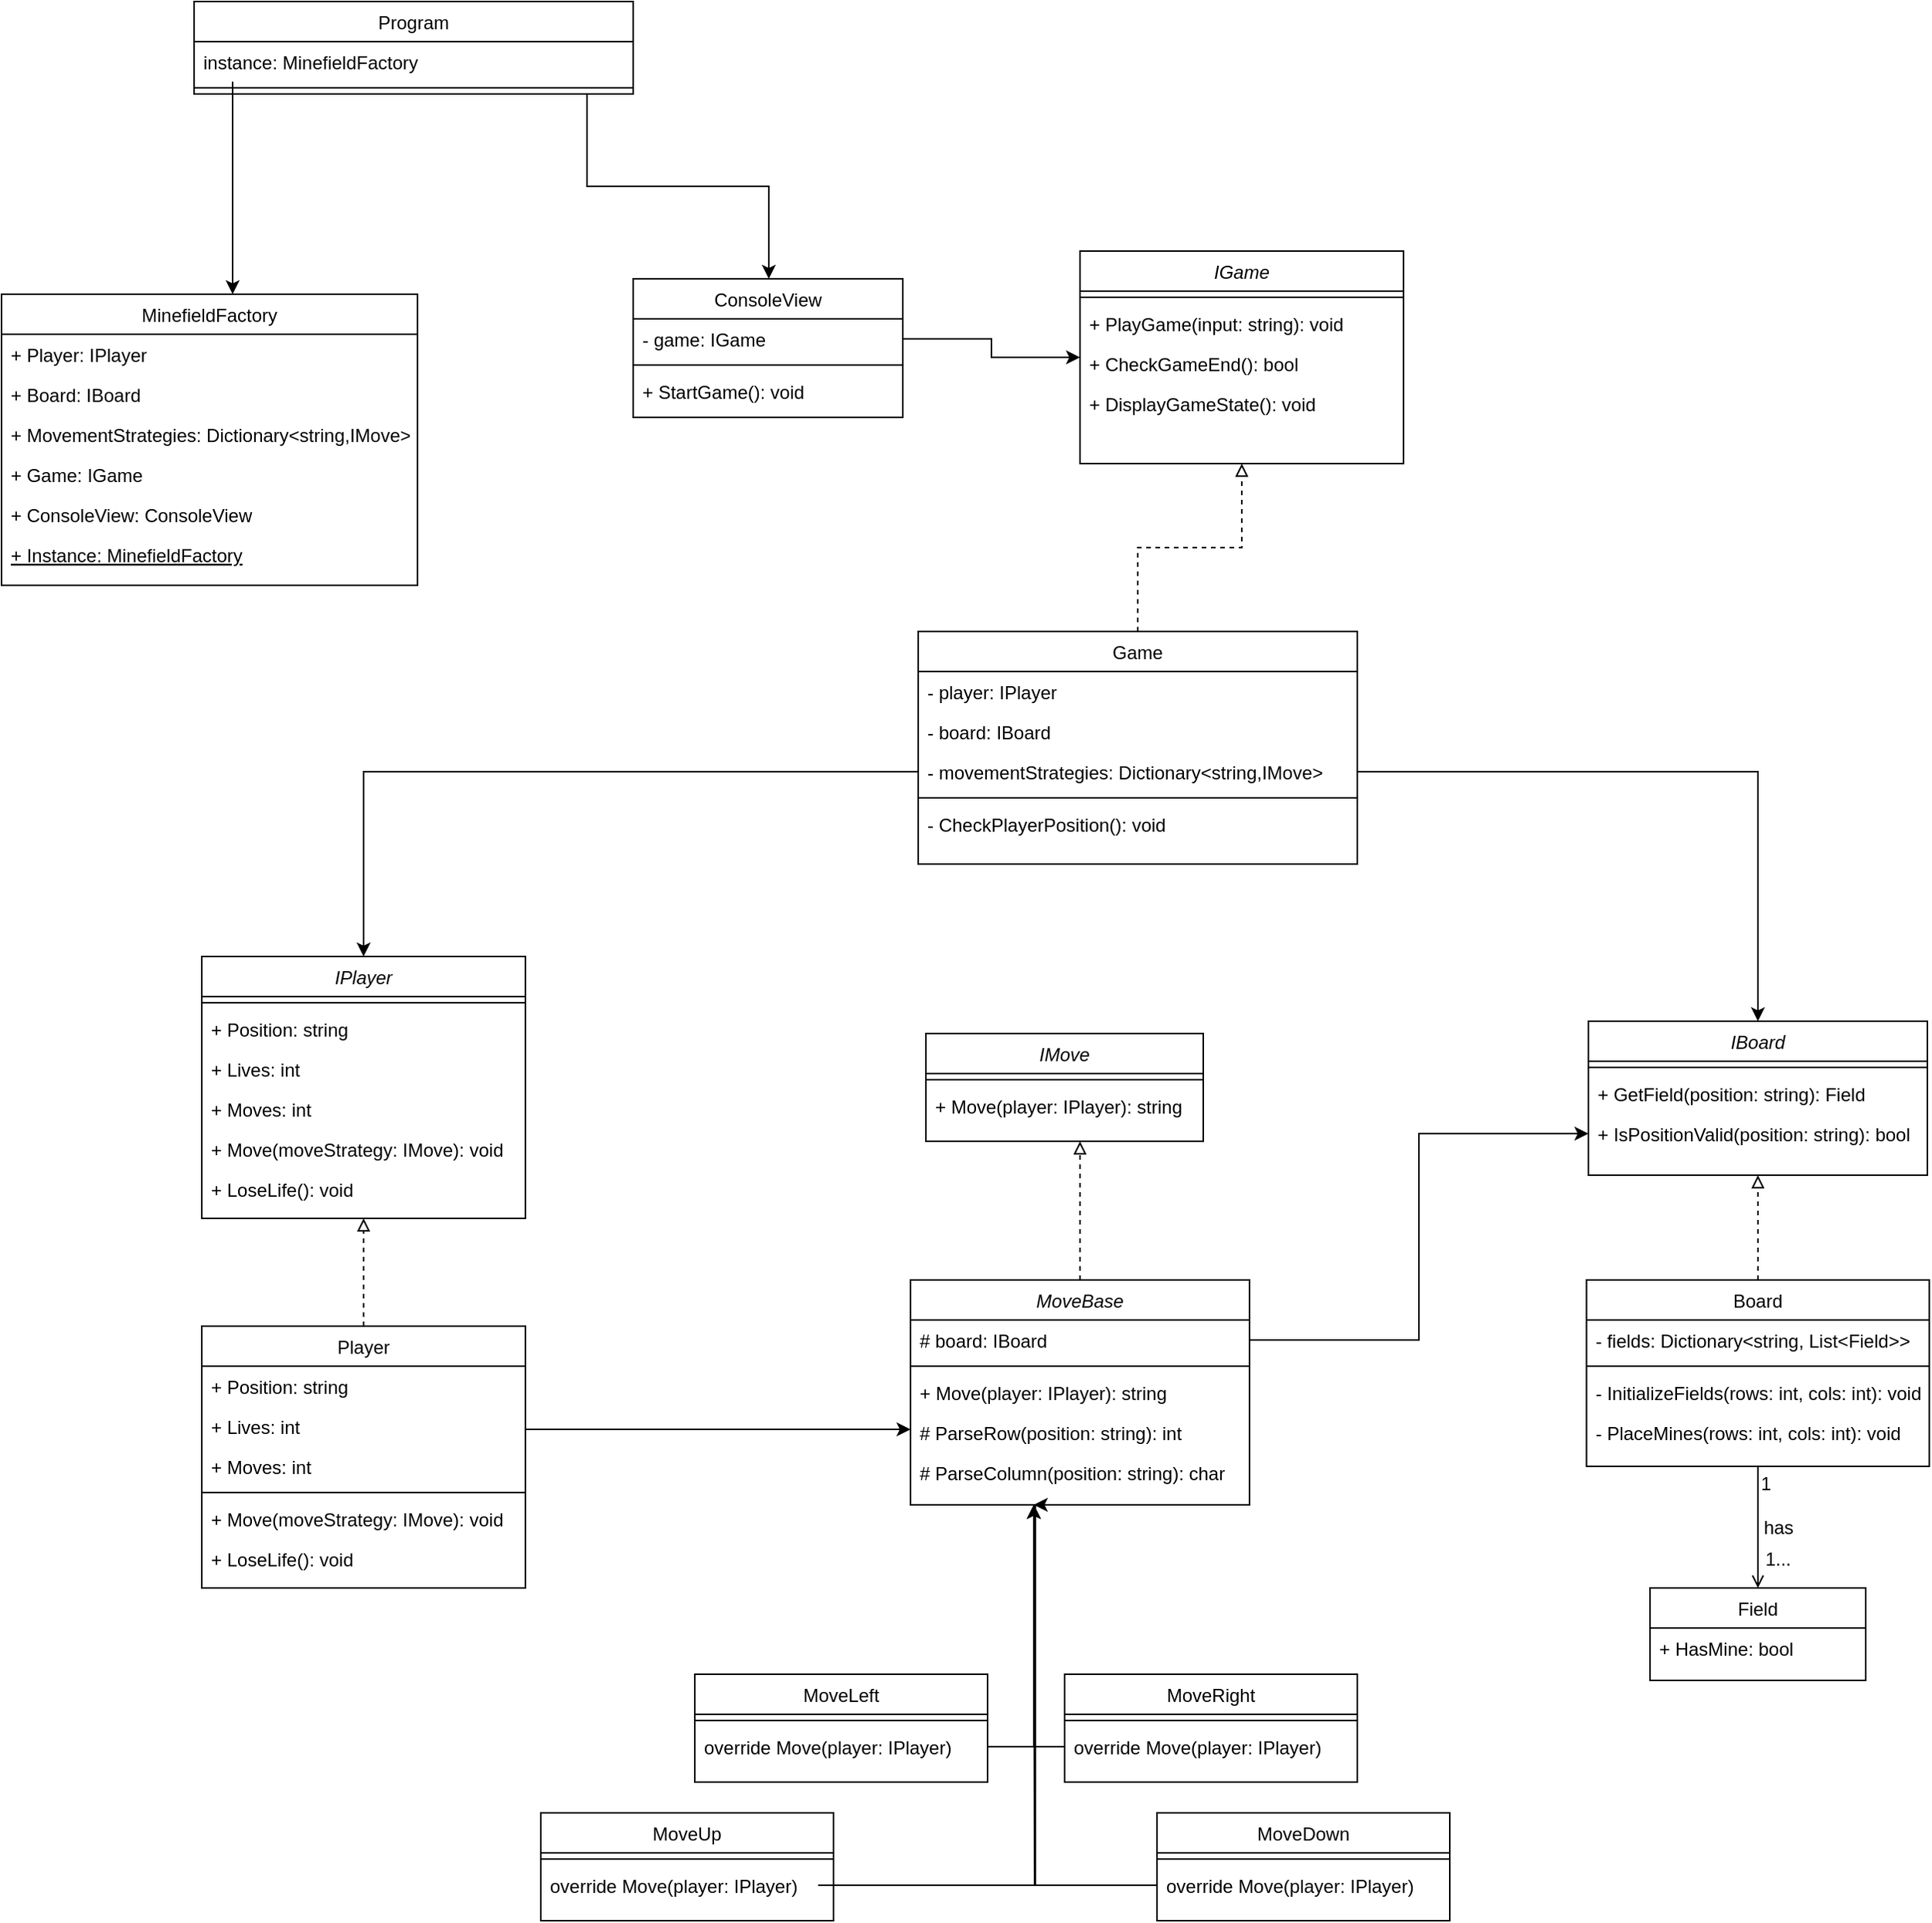 <mxfile version="24.4.0" type="device">
  <diagram id="C5RBs43oDa-KdzZeNtuy" name="Page-1">
    <mxGraphModel dx="2261" dy="2005" grid="1" gridSize="10" guides="1" tooltips="1" connect="1" arrows="1" fold="1" page="1" pageScale="1" pageWidth="827" pageHeight="1169" math="0" shadow="0">
      <root>
        <mxCell id="WIyWlLk6GJQsqaUBKTNV-0" />
        <mxCell id="WIyWlLk6GJQsqaUBKTNV-1" parent="WIyWlLk6GJQsqaUBKTNV-0" />
        <mxCell id="w_9yhfUBQv-gOuTijnfZ-221" style="edgeStyle=orthogonalEdgeStyle;rounded=0;orthogonalLoop=1;jettySize=auto;html=1;dashed=1;endArrow=block;endFill=0;" edge="1" parent="WIyWlLk6GJQsqaUBKTNV-1" source="zkfFHV4jXpPFQw0GAbJ--0">
          <mxGeometry relative="1" as="geometry">
            <mxPoint x="110" y="160" as="targetPoint" />
          </mxGeometry>
        </mxCell>
        <mxCell id="zkfFHV4jXpPFQw0GAbJ--0" value="MoveBase" style="swimlane;fontStyle=2;align=center;verticalAlign=top;childLayout=stackLayout;horizontal=1;startSize=26;horizontalStack=0;resizeParent=1;resizeLast=0;collapsible=1;marginBottom=0;rounded=0;shadow=0;strokeWidth=1;" parent="WIyWlLk6GJQsqaUBKTNV-1" vertex="1">
          <mxGeometry y="250" width="220" height="146" as="geometry">
            <mxRectangle x="230" y="140" width="160" height="26" as="alternateBounds" />
          </mxGeometry>
        </mxCell>
        <mxCell id="zkfFHV4jXpPFQw0GAbJ--1" value="# board: IBoard" style="text;align=left;verticalAlign=top;spacingLeft=4;spacingRight=4;overflow=hidden;rotatable=0;points=[[0,0.5],[1,0.5]];portConstraint=eastwest;" parent="zkfFHV4jXpPFQw0GAbJ--0" vertex="1">
          <mxGeometry y="26" width="220" height="26" as="geometry" />
        </mxCell>
        <mxCell id="zkfFHV4jXpPFQw0GAbJ--4" value="" style="line;html=1;strokeWidth=1;align=left;verticalAlign=middle;spacingTop=-1;spacingLeft=3;spacingRight=3;rotatable=0;labelPosition=right;points=[];portConstraint=eastwest;" parent="zkfFHV4jXpPFQw0GAbJ--0" vertex="1">
          <mxGeometry y="52" width="220" height="8" as="geometry" />
        </mxCell>
        <mxCell id="zkfFHV4jXpPFQw0GAbJ--5" value="+ Move(player: IPlayer): string" style="text;align=left;verticalAlign=top;spacingLeft=4;spacingRight=4;overflow=hidden;rotatable=0;points=[[0,0.5],[1,0.5]];portConstraint=eastwest;" parent="zkfFHV4jXpPFQw0GAbJ--0" vertex="1">
          <mxGeometry y="60" width="220" height="26" as="geometry" />
        </mxCell>
        <mxCell id="w_9yhfUBQv-gOuTijnfZ-21" value="# ParseRow(position: string): int" style="text;align=left;verticalAlign=top;spacingLeft=4;spacingRight=4;overflow=hidden;rotatable=0;points=[[0,0.5],[1,0.5]];portConstraint=eastwest;" vertex="1" parent="zkfFHV4jXpPFQw0GAbJ--0">
          <mxGeometry y="86" width="220" height="26" as="geometry" />
        </mxCell>
        <mxCell id="w_9yhfUBQv-gOuTijnfZ-22" value="# ParseColumn(position: string): char" style="text;align=left;verticalAlign=top;spacingLeft=4;spacingRight=4;overflow=hidden;rotatable=0;points=[[0,0.5],[1,0.5]];portConstraint=eastwest;" vertex="1" parent="zkfFHV4jXpPFQw0GAbJ--0">
          <mxGeometry y="112" width="220" height="26" as="geometry" />
        </mxCell>
        <mxCell id="zkfFHV4jXpPFQw0GAbJ--13" value="MoveRight" style="swimlane;fontStyle=0;align=center;verticalAlign=top;childLayout=stackLayout;horizontal=1;startSize=26;horizontalStack=0;resizeParent=1;resizeLast=0;collapsible=1;marginBottom=0;rounded=0;shadow=0;strokeWidth=1;" parent="WIyWlLk6GJQsqaUBKTNV-1" vertex="1">
          <mxGeometry x="100" y="506" width="190" height="70" as="geometry">
            <mxRectangle x="340" y="380" width="170" height="26" as="alternateBounds" />
          </mxGeometry>
        </mxCell>
        <mxCell id="zkfFHV4jXpPFQw0GAbJ--15" value="" style="line;html=1;strokeWidth=1;align=left;verticalAlign=middle;spacingTop=-1;spacingLeft=3;spacingRight=3;rotatable=0;labelPosition=right;points=[];portConstraint=eastwest;" parent="zkfFHV4jXpPFQw0GAbJ--13" vertex="1">
          <mxGeometry y="26" width="190" height="8" as="geometry" />
        </mxCell>
        <mxCell id="w_9yhfUBQv-gOuTijnfZ-34" style="edgeStyle=orthogonalEdgeStyle;rounded=0;orthogonalLoop=1;jettySize=auto;html=1;" edge="1" parent="zkfFHV4jXpPFQw0GAbJ--13" source="w_9yhfUBQv-gOuTijnfZ-23">
          <mxGeometry relative="1" as="geometry">
            <mxPoint x="-20" y="-110" as="targetPoint" />
          </mxGeometry>
        </mxCell>
        <mxCell id="w_9yhfUBQv-gOuTijnfZ-23" value="override Move(player: IPlayer)" style="text;align=left;verticalAlign=top;spacingLeft=4;spacingRight=4;overflow=hidden;rotatable=0;points=[[0,0.5],[1,0.5]];portConstraint=eastwest;" vertex="1" parent="zkfFHV4jXpPFQw0GAbJ--13">
          <mxGeometry y="34" width="190" height="26" as="geometry" />
        </mxCell>
        <mxCell id="w_9yhfUBQv-gOuTijnfZ-0" value="IMove" style="swimlane;fontStyle=2;align=center;verticalAlign=top;childLayout=stackLayout;horizontal=1;startSize=26;horizontalStack=0;resizeParent=1;resizeLast=0;collapsible=1;marginBottom=0;rounded=0;shadow=0;strokeWidth=1;" vertex="1" parent="WIyWlLk6GJQsqaUBKTNV-1">
          <mxGeometry x="10" y="90" width="180" height="70" as="geometry">
            <mxRectangle x="230" y="140" width="160" height="26" as="alternateBounds" />
          </mxGeometry>
        </mxCell>
        <mxCell id="w_9yhfUBQv-gOuTijnfZ-4" value="" style="line;html=1;strokeWidth=1;align=left;verticalAlign=middle;spacingTop=-1;spacingLeft=3;spacingRight=3;rotatable=0;labelPosition=right;points=[];portConstraint=eastwest;" vertex="1" parent="w_9yhfUBQv-gOuTijnfZ-0">
          <mxGeometry y="26" width="180" height="8" as="geometry" />
        </mxCell>
        <mxCell id="w_9yhfUBQv-gOuTijnfZ-5" value="+ Move(player: IPlayer): string" style="text;align=left;verticalAlign=top;spacingLeft=4;spacingRight=4;overflow=hidden;rotatable=0;points=[[0,0.5],[1,0.5]];portConstraint=eastwest;" vertex="1" parent="w_9yhfUBQv-gOuTijnfZ-0">
          <mxGeometry y="34" width="180" height="26" as="geometry" />
        </mxCell>
        <mxCell id="w_9yhfUBQv-gOuTijnfZ-24" value="MoveLeft" style="swimlane;fontStyle=0;align=center;verticalAlign=top;childLayout=stackLayout;horizontal=1;startSize=26;horizontalStack=0;resizeParent=1;resizeLast=0;collapsible=1;marginBottom=0;rounded=0;shadow=0;strokeWidth=1;" vertex="1" parent="WIyWlLk6GJQsqaUBKTNV-1">
          <mxGeometry x="-140" y="506" width="190" height="70" as="geometry">
            <mxRectangle x="340" y="380" width="170" height="26" as="alternateBounds" />
          </mxGeometry>
        </mxCell>
        <mxCell id="w_9yhfUBQv-gOuTijnfZ-25" value="" style="line;html=1;strokeWidth=1;align=left;verticalAlign=middle;spacingTop=-1;spacingLeft=3;spacingRight=3;rotatable=0;labelPosition=right;points=[];portConstraint=eastwest;" vertex="1" parent="w_9yhfUBQv-gOuTijnfZ-24">
          <mxGeometry y="26" width="190" height="8" as="geometry" />
        </mxCell>
        <mxCell id="w_9yhfUBQv-gOuTijnfZ-33" style="edgeStyle=orthogonalEdgeStyle;rounded=0;orthogonalLoop=1;jettySize=auto;html=1;" edge="1" parent="w_9yhfUBQv-gOuTijnfZ-24" source="w_9yhfUBQv-gOuTijnfZ-26">
          <mxGeometry relative="1" as="geometry">
            <mxPoint x="220" y="-110" as="targetPoint" />
          </mxGeometry>
        </mxCell>
        <mxCell id="w_9yhfUBQv-gOuTijnfZ-26" value="override Move(player: IPlayer)" style="text;align=left;verticalAlign=top;spacingLeft=4;spacingRight=4;overflow=hidden;rotatable=0;points=[[0,0.5],[1,0.5]];portConstraint=eastwest;" vertex="1" parent="w_9yhfUBQv-gOuTijnfZ-24">
          <mxGeometry y="34" width="190" height="26" as="geometry" />
        </mxCell>
        <mxCell id="w_9yhfUBQv-gOuTijnfZ-27" value="MoveUp" style="swimlane;fontStyle=0;align=center;verticalAlign=top;childLayout=stackLayout;horizontal=1;startSize=26;horizontalStack=0;resizeParent=1;resizeLast=0;collapsible=1;marginBottom=0;rounded=0;shadow=0;strokeWidth=1;" vertex="1" parent="WIyWlLk6GJQsqaUBKTNV-1">
          <mxGeometry x="-240" y="596" width="190" height="70" as="geometry">
            <mxRectangle x="340" y="380" width="170" height="26" as="alternateBounds" />
          </mxGeometry>
        </mxCell>
        <mxCell id="w_9yhfUBQv-gOuTijnfZ-28" value="" style="line;html=1;strokeWidth=1;align=left;verticalAlign=middle;spacingTop=-1;spacingLeft=3;spacingRight=3;rotatable=0;labelPosition=right;points=[];portConstraint=eastwest;" vertex="1" parent="w_9yhfUBQv-gOuTijnfZ-27">
          <mxGeometry y="26" width="190" height="8" as="geometry" />
        </mxCell>
        <mxCell id="w_9yhfUBQv-gOuTijnfZ-29" value="override Move(player: IPlayer)" style="text;align=left;verticalAlign=top;spacingLeft=4;spacingRight=4;overflow=hidden;rotatable=0;points=[[0,0.5],[1,0.5]];portConstraint=eastwest;" vertex="1" parent="w_9yhfUBQv-gOuTijnfZ-27">
          <mxGeometry y="34" width="190" height="26" as="geometry" />
        </mxCell>
        <mxCell id="w_9yhfUBQv-gOuTijnfZ-30" value="MoveDown" style="swimlane;fontStyle=0;align=center;verticalAlign=top;childLayout=stackLayout;horizontal=1;startSize=26;horizontalStack=0;resizeParent=1;resizeLast=0;collapsible=1;marginBottom=0;rounded=0;shadow=0;strokeWidth=1;" vertex="1" parent="WIyWlLk6GJQsqaUBKTNV-1">
          <mxGeometry x="160" y="596" width="190" height="70" as="geometry">
            <mxRectangle x="340" y="380" width="170" height="26" as="alternateBounds" />
          </mxGeometry>
        </mxCell>
        <mxCell id="w_9yhfUBQv-gOuTijnfZ-31" value="" style="line;html=1;strokeWidth=1;align=left;verticalAlign=middle;spacingTop=-1;spacingLeft=3;spacingRight=3;rotatable=0;labelPosition=right;points=[];portConstraint=eastwest;" vertex="1" parent="w_9yhfUBQv-gOuTijnfZ-30">
          <mxGeometry y="26" width="190" height="8" as="geometry" />
        </mxCell>
        <mxCell id="w_9yhfUBQv-gOuTijnfZ-35" style="edgeStyle=orthogonalEdgeStyle;rounded=0;orthogonalLoop=1;jettySize=auto;html=1;" edge="1" parent="w_9yhfUBQv-gOuTijnfZ-30" source="w_9yhfUBQv-gOuTijnfZ-32">
          <mxGeometry relative="1" as="geometry">
            <mxPoint x="-80" y="-200" as="targetPoint" />
          </mxGeometry>
        </mxCell>
        <mxCell id="w_9yhfUBQv-gOuTijnfZ-32" value="override Move(player: IPlayer)" style="text;align=left;verticalAlign=top;spacingLeft=4;spacingRight=4;overflow=hidden;rotatable=0;points=[[0,0.5],[1,0.5]];portConstraint=eastwest;" vertex="1" parent="w_9yhfUBQv-gOuTijnfZ-30">
          <mxGeometry y="34" width="190" height="26" as="geometry" />
        </mxCell>
        <mxCell id="w_9yhfUBQv-gOuTijnfZ-36" style="edgeStyle=orthogonalEdgeStyle;rounded=0;orthogonalLoop=1;jettySize=auto;html=1;" edge="1" parent="w_9yhfUBQv-gOuTijnfZ-30">
          <mxGeometry relative="1" as="geometry">
            <mxPoint x="-80" y="-200" as="targetPoint" />
            <mxPoint x="-220" y="47" as="sourcePoint" />
            <Array as="points">
              <mxPoint x="-79" y="47" />
            </Array>
          </mxGeometry>
        </mxCell>
        <mxCell id="w_9yhfUBQv-gOuTijnfZ-115" value="IPlayer" style="swimlane;fontStyle=2;align=center;verticalAlign=top;childLayout=stackLayout;horizontal=1;startSize=26;horizontalStack=0;resizeParent=1;resizeLast=0;collapsible=1;marginBottom=0;rounded=0;shadow=0;strokeWidth=1;" vertex="1" parent="WIyWlLk6GJQsqaUBKTNV-1">
          <mxGeometry x="-460" y="40" width="210" height="170" as="geometry">
            <mxRectangle x="230" y="140" width="160" height="26" as="alternateBounds" />
          </mxGeometry>
        </mxCell>
        <mxCell id="w_9yhfUBQv-gOuTijnfZ-116" value="" style="line;html=1;strokeWidth=1;align=left;verticalAlign=middle;spacingTop=-1;spacingLeft=3;spacingRight=3;rotatable=0;labelPosition=right;points=[];portConstraint=eastwest;" vertex="1" parent="w_9yhfUBQv-gOuTijnfZ-115">
          <mxGeometry y="26" width="210" height="8" as="geometry" />
        </mxCell>
        <mxCell id="w_9yhfUBQv-gOuTijnfZ-117" value="+ Position: string" style="text;align=left;verticalAlign=top;spacingLeft=4;spacingRight=4;overflow=hidden;rotatable=0;points=[[0,0.5],[1,0.5]];portConstraint=eastwest;" vertex="1" parent="w_9yhfUBQv-gOuTijnfZ-115">
          <mxGeometry y="34" width="210" height="26" as="geometry" />
        </mxCell>
        <mxCell id="w_9yhfUBQv-gOuTijnfZ-118" value="+ Lives: int" style="text;align=left;verticalAlign=top;spacingLeft=4;spacingRight=4;overflow=hidden;rotatable=0;points=[[0,0.5],[1,0.5]];portConstraint=eastwest;" vertex="1" parent="w_9yhfUBQv-gOuTijnfZ-115">
          <mxGeometry y="60" width="210" height="26" as="geometry" />
        </mxCell>
        <mxCell id="w_9yhfUBQv-gOuTijnfZ-119" value="+ Moves: int" style="text;align=left;verticalAlign=top;spacingLeft=4;spacingRight=4;overflow=hidden;rotatable=0;points=[[0,0.5],[1,0.5]];portConstraint=eastwest;" vertex="1" parent="w_9yhfUBQv-gOuTijnfZ-115">
          <mxGeometry y="86" width="210" height="26" as="geometry" />
        </mxCell>
        <mxCell id="w_9yhfUBQv-gOuTijnfZ-120" value="+ Move(moveStrategy: IMove): void" style="text;align=left;verticalAlign=top;spacingLeft=4;spacingRight=4;overflow=hidden;rotatable=0;points=[[0,0.5],[1,0.5]];portConstraint=eastwest;" vertex="1" parent="w_9yhfUBQv-gOuTijnfZ-115">
          <mxGeometry y="112" width="210" height="26" as="geometry" />
        </mxCell>
        <mxCell id="w_9yhfUBQv-gOuTijnfZ-121" value="+ LoseLife(): void" style="text;align=left;verticalAlign=top;spacingLeft=4;spacingRight=4;overflow=hidden;rotatable=0;points=[[0,0.5],[1,0.5]];portConstraint=eastwest;" vertex="1" parent="w_9yhfUBQv-gOuTijnfZ-115">
          <mxGeometry y="138" width="210" height="26" as="geometry" />
        </mxCell>
        <mxCell id="w_9yhfUBQv-gOuTijnfZ-122" style="edgeStyle=orthogonalEdgeStyle;rounded=0;orthogonalLoop=1;jettySize=auto;html=1;entryX=0.5;entryY=1;entryDx=0;entryDy=0;endArrow=block;endFill=0;dashed=1;" edge="1" parent="WIyWlLk6GJQsqaUBKTNV-1" source="w_9yhfUBQv-gOuTijnfZ-123" target="w_9yhfUBQv-gOuTijnfZ-115">
          <mxGeometry relative="1" as="geometry" />
        </mxCell>
        <mxCell id="w_9yhfUBQv-gOuTijnfZ-123" value="Player" style="swimlane;fontStyle=0;align=center;verticalAlign=top;childLayout=stackLayout;horizontal=1;startSize=26;horizontalStack=0;resizeParent=1;resizeLast=0;collapsible=1;marginBottom=0;rounded=0;shadow=0;strokeWidth=1;" vertex="1" parent="WIyWlLk6GJQsqaUBKTNV-1">
          <mxGeometry x="-460" y="280" width="210" height="170" as="geometry">
            <mxRectangle x="550" y="140" width="160" height="26" as="alternateBounds" />
          </mxGeometry>
        </mxCell>
        <mxCell id="w_9yhfUBQv-gOuTijnfZ-124" value="+ Position: string" style="text;align=left;verticalAlign=top;spacingLeft=4;spacingRight=4;overflow=hidden;rotatable=0;points=[[0,0.5],[1,0.5]];portConstraint=eastwest;" vertex="1" parent="w_9yhfUBQv-gOuTijnfZ-123">
          <mxGeometry y="26" width="210" height="26" as="geometry" />
        </mxCell>
        <mxCell id="w_9yhfUBQv-gOuTijnfZ-125" value="+ Lives: int" style="text;align=left;verticalAlign=top;spacingLeft=4;spacingRight=4;overflow=hidden;rotatable=0;points=[[0,0.5],[1,0.5]];portConstraint=eastwest;rounded=0;shadow=0;html=0;" vertex="1" parent="w_9yhfUBQv-gOuTijnfZ-123">
          <mxGeometry y="52" width="210" height="26" as="geometry" />
        </mxCell>
        <mxCell id="w_9yhfUBQv-gOuTijnfZ-126" value="+ Moves: int" style="text;align=left;verticalAlign=top;spacingLeft=4;spacingRight=4;overflow=hidden;rotatable=0;points=[[0,0.5],[1,0.5]];portConstraint=eastwest;rounded=0;shadow=0;html=0;" vertex="1" parent="w_9yhfUBQv-gOuTijnfZ-123">
          <mxGeometry y="78" width="210" height="26" as="geometry" />
        </mxCell>
        <mxCell id="w_9yhfUBQv-gOuTijnfZ-127" value="" style="line;html=1;strokeWidth=1;align=left;verticalAlign=middle;spacingTop=-1;spacingLeft=3;spacingRight=3;rotatable=0;labelPosition=right;points=[];portConstraint=eastwest;" vertex="1" parent="w_9yhfUBQv-gOuTijnfZ-123">
          <mxGeometry y="104" width="210" height="8" as="geometry" />
        </mxCell>
        <mxCell id="w_9yhfUBQv-gOuTijnfZ-128" value="+ Move(moveStrategy: IMove): void" style="text;align=left;verticalAlign=top;spacingLeft=4;spacingRight=4;overflow=hidden;rotatable=0;points=[[0,0.5],[1,0.5]];portConstraint=eastwest;" vertex="1" parent="w_9yhfUBQv-gOuTijnfZ-123">
          <mxGeometry y="112" width="210" height="26" as="geometry" />
        </mxCell>
        <mxCell id="w_9yhfUBQv-gOuTijnfZ-129" value="+ LoseLife(): void" style="text;align=left;verticalAlign=top;spacingLeft=4;spacingRight=4;overflow=hidden;rotatable=0;points=[[0,0.5],[1,0.5]];portConstraint=eastwest;" vertex="1" parent="w_9yhfUBQv-gOuTijnfZ-123">
          <mxGeometry y="138" width="210" height="26" as="geometry" />
        </mxCell>
        <mxCell id="w_9yhfUBQv-gOuTijnfZ-156" value="IBoard" style="swimlane;fontStyle=2;align=center;verticalAlign=top;childLayout=stackLayout;horizontal=1;startSize=26;horizontalStack=0;resizeParent=1;resizeLast=0;collapsible=1;marginBottom=0;rounded=0;shadow=0;strokeWidth=1;" vertex="1" parent="WIyWlLk6GJQsqaUBKTNV-1">
          <mxGeometry x="440" y="82" width="220" height="100" as="geometry">
            <mxRectangle x="230" y="140" width="160" height="26" as="alternateBounds" />
          </mxGeometry>
        </mxCell>
        <mxCell id="w_9yhfUBQv-gOuTijnfZ-157" value="" style="line;html=1;strokeWidth=1;align=left;verticalAlign=middle;spacingTop=-1;spacingLeft=3;spacingRight=3;rotatable=0;labelPosition=right;points=[];portConstraint=eastwest;" vertex="1" parent="w_9yhfUBQv-gOuTijnfZ-156">
          <mxGeometry y="26" width="220" height="8" as="geometry" />
        </mxCell>
        <mxCell id="w_9yhfUBQv-gOuTijnfZ-158" value="+ GetField(position: string): Field" style="text;align=left;verticalAlign=top;spacingLeft=4;spacingRight=4;overflow=hidden;rotatable=0;points=[[0,0.5],[1,0.5]];portConstraint=eastwest;" vertex="1" parent="w_9yhfUBQv-gOuTijnfZ-156">
          <mxGeometry y="34" width="220" height="26" as="geometry" />
        </mxCell>
        <mxCell id="w_9yhfUBQv-gOuTijnfZ-159" value="+ IsPositionValid(position: string): bool" style="text;align=left;verticalAlign=top;spacingLeft=4;spacingRight=4;overflow=hidden;rotatable=0;points=[[0,0.5],[1,0.5]];portConstraint=eastwest;" vertex="1" parent="w_9yhfUBQv-gOuTijnfZ-156">
          <mxGeometry y="60" width="220" height="26" as="geometry" />
        </mxCell>
        <mxCell id="w_9yhfUBQv-gOuTijnfZ-160" style="edgeStyle=orthogonalEdgeStyle;rounded=0;orthogonalLoop=1;jettySize=auto;html=1;entryX=0.5;entryY=1;entryDx=0;entryDy=0;endArrow=block;endFill=0;dashed=1;" edge="1" parent="WIyWlLk6GJQsqaUBKTNV-1" source="w_9yhfUBQv-gOuTijnfZ-161" target="w_9yhfUBQv-gOuTijnfZ-156">
          <mxGeometry relative="1" as="geometry" />
        </mxCell>
        <mxCell id="w_9yhfUBQv-gOuTijnfZ-161" value="Board" style="swimlane;fontStyle=0;align=center;verticalAlign=top;childLayout=stackLayout;horizontal=1;startSize=26;horizontalStack=0;resizeParent=1;resizeLast=0;collapsible=1;marginBottom=0;rounded=0;shadow=0;strokeWidth=1;" vertex="1" parent="WIyWlLk6GJQsqaUBKTNV-1">
          <mxGeometry x="438.75" y="250" width="222.5" height="121" as="geometry">
            <mxRectangle x="550" y="140" width="160" height="26" as="alternateBounds" />
          </mxGeometry>
        </mxCell>
        <mxCell id="w_9yhfUBQv-gOuTijnfZ-162" value="- fields: Dictionary&lt;string, List&lt;Field&gt;&gt; " style="text;align=left;verticalAlign=top;spacingLeft=4;spacingRight=4;overflow=hidden;rotatable=0;points=[[0,0.5],[1,0.5]];portConstraint=eastwest;" vertex="1" parent="w_9yhfUBQv-gOuTijnfZ-161">
          <mxGeometry y="26" width="222.5" height="26" as="geometry" />
        </mxCell>
        <mxCell id="w_9yhfUBQv-gOuTijnfZ-163" value="" style="line;html=1;strokeWidth=1;align=left;verticalAlign=middle;spacingTop=-1;spacingLeft=3;spacingRight=3;rotatable=0;labelPosition=right;points=[];portConstraint=eastwest;" vertex="1" parent="w_9yhfUBQv-gOuTijnfZ-161">
          <mxGeometry y="52" width="222.5" height="8" as="geometry" />
        </mxCell>
        <mxCell id="w_9yhfUBQv-gOuTijnfZ-164" value="- InitializeFields(rows: int, cols: int): void" style="text;align=left;verticalAlign=top;spacingLeft=4;spacingRight=4;overflow=hidden;rotatable=0;points=[[0,0.5],[1,0.5]];portConstraint=eastwest;" vertex="1" parent="w_9yhfUBQv-gOuTijnfZ-161">
          <mxGeometry y="60" width="222.5" height="26" as="geometry" />
        </mxCell>
        <mxCell id="w_9yhfUBQv-gOuTijnfZ-165" value="- PlaceMines(rows: int, cols: int): void" style="text;align=left;verticalAlign=top;spacingLeft=4;spacingRight=4;overflow=hidden;rotatable=0;points=[[0,0.5],[1,0.5]];portConstraint=eastwest;" vertex="1" parent="w_9yhfUBQv-gOuTijnfZ-161">
          <mxGeometry y="86" width="222.5" height="26" as="geometry" />
        </mxCell>
        <mxCell id="w_9yhfUBQv-gOuTijnfZ-166" value="Field" style="swimlane;fontStyle=0;align=center;verticalAlign=top;childLayout=stackLayout;horizontal=1;startSize=26;horizontalStack=0;resizeParent=1;resizeLast=0;collapsible=1;marginBottom=0;rounded=0;shadow=0;strokeWidth=1;" vertex="1" parent="WIyWlLk6GJQsqaUBKTNV-1">
          <mxGeometry x="480" y="450" width="140" height="60" as="geometry">
            <mxRectangle x="550" y="140" width="160" height="26" as="alternateBounds" />
          </mxGeometry>
        </mxCell>
        <mxCell id="w_9yhfUBQv-gOuTijnfZ-167" value="+ HasMine: bool" style="text;align=left;verticalAlign=top;spacingLeft=4;spacingRight=4;overflow=hidden;rotatable=0;points=[[0,0.5],[1,0.5]];portConstraint=eastwest;" vertex="1" parent="w_9yhfUBQv-gOuTijnfZ-166">
          <mxGeometry y="26" width="140" height="26" as="geometry" />
        </mxCell>
        <mxCell id="w_9yhfUBQv-gOuTijnfZ-168" value="" style="endArrow=open;shadow=0;strokeWidth=1;rounded=0;curved=0;endFill=1;edgeStyle=elbowEdgeStyle;elbow=vertical;exitX=0.5;exitY=1;exitDx=0;exitDy=0;" edge="1" parent="WIyWlLk6GJQsqaUBKTNV-1" source="w_9yhfUBQv-gOuTijnfZ-161" target="w_9yhfUBQv-gOuTijnfZ-166">
          <mxGeometry x="0.5" y="41" relative="1" as="geometry">
            <mxPoint x="580" y="452" as="sourcePoint" />
            <mxPoint x="540" y="682" as="targetPoint" />
            <mxPoint x="-40" y="32" as="offset" />
            <Array as="points" />
          </mxGeometry>
        </mxCell>
        <mxCell id="w_9yhfUBQv-gOuTijnfZ-169" value="1" style="resizable=0;align=left;verticalAlign=bottom;labelBackgroundColor=none;fontSize=12;" connectable="0" vertex="1" parent="w_9yhfUBQv-gOuTijnfZ-168">
          <mxGeometry x="-1" relative="1" as="geometry">
            <mxPoint y="20" as="offset" />
          </mxGeometry>
        </mxCell>
        <mxCell id="w_9yhfUBQv-gOuTijnfZ-170" value="1..." style="resizable=0;align=right;verticalAlign=bottom;labelBackgroundColor=none;fontSize=12;" connectable="0" vertex="1" parent="w_9yhfUBQv-gOuTijnfZ-168">
          <mxGeometry x="1" relative="1" as="geometry">
            <mxPoint x="23" y="-10" as="offset" />
          </mxGeometry>
        </mxCell>
        <mxCell id="w_9yhfUBQv-gOuTijnfZ-171" value="has" style="text;html=1;resizable=0;points=[];;align=center;verticalAlign=middle;labelBackgroundColor=none;rounded=0;shadow=0;strokeWidth=1;fontSize=12;" vertex="1" connectable="0" parent="w_9yhfUBQv-gOuTijnfZ-168">
          <mxGeometry x="0.5" y="49" relative="1" as="geometry">
            <mxPoint x="-36" y="-20" as="offset" />
          </mxGeometry>
        </mxCell>
        <mxCell id="w_9yhfUBQv-gOuTijnfZ-172" style="edgeStyle=orthogonalEdgeStyle;rounded=0;orthogonalLoop=1;jettySize=auto;html=1;" edge="1" parent="WIyWlLk6GJQsqaUBKTNV-1" source="zkfFHV4jXpPFQw0GAbJ--1" target="w_9yhfUBQv-gOuTijnfZ-159">
          <mxGeometry relative="1" as="geometry" />
        </mxCell>
        <mxCell id="w_9yhfUBQv-gOuTijnfZ-173" style="edgeStyle=orthogonalEdgeStyle;rounded=0;orthogonalLoop=1;jettySize=auto;html=1;" edge="1" parent="WIyWlLk6GJQsqaUBKTNV-1" source="w_9yhfUBQv-gOuTijnfZ-125" target="zkfFHV4jXpPFQw0GAbJ--0">
          <mxGeometry relative="1" as="geometry">
            <Array as="points">
              <mxPoint x="-150" y="347" />
              <mxPoint x="-150" y="347" />
            </Array>
          </mxGeometry>
        </mxCell>
        <mxCell id="w_9yhfUBQv-gOuTijnfZ-174" value="IGame" style="swimlane;fontStyle=2;align=center;verticalAlign=top;childLayout=stackLayout;horizontal=1;startSize=26;horizontalStack=0;resizeParent=1;resizeLast=0;collapsible=1;marginBottom=0;rounded=0;shadow=0;strokeWidth=1;" vertex="1" parent="WIyWlLk6GJQsqaUBKTNV-1">
          <mxGeometry x="110" y="-418" width="210" height="138" as="geometry">
            <mxRectangle x="230" y="140" width="160" height="26" as="alternateBounds" />
          </mxGeometry>
        </mxCell>
        <mxCell id="w_9yhfUBQv-gOuTijnfZ-175" value="" style="line;html=1;strokeWidth=1;align=left;verticalAlign=middle;spacingTop=-1;spacingLeft=3;spacingRight=3;rotatable=0;labelPosition=right;points=[];portConstraint=eastwest;" vertex="1" parent="w_9yhfUBQv-gOuTijnfZ-174">
          <mxGeometry y="26" width="210" height="8" as="geometry" />
        </mxCell>
        <mxCell id="w_9yhfUBQv-gOuTijnfZ-176" value="+ PlayGame(input: string): void" style="text;align=left;verticalAlign=top;spacingLeft=4;spacingRight=4;overflow=hidden;rotatable=0;points=[[0,0.5],[1,0.5]];portConstraint=eastwest;" vertex="1" parent="w_9yhfUBQv-gOuTijnfZ-174">
          <mxGeometry y="34" width="210" height="26" as="geometry" />
        </mxCell>
        <mxCell id="w_9yhfUBQv-gOuTijnfZ-177" value="+ CheckGameEnd(): bool" style="text;align=left;verticalAlign=top;spacingLeft=4;spacingRight=4;overflow=hidden;rotatable=0;points=[[0,0.5],[1,0.5]];portConstraint=eastwest;" vertex="1" parent="w_9yhfUBQv-gOuTijnfZ-174">
          <mxGeometry y="60" width="210" height="26" as="geometry" />
        </mxCell>
        <mxCell id="w_9yhfUBQv-gOuTijnfZ-178" value="+ DisplayGameState(): void" style="text;align=left;verticalAlign=top;spacingLeft=4;spacingRight=4;overflow=hidden;rotatable=0;points=[[0,0.5],[1,0.5]];portConstraint=eastwest;" vertex="1" parent="w_9yhfUBQv-gOuTijnfZ-174">
          <mxGeometry y="86" width="210" height="26" as="geometry" />
        </mxCell>
        <mxCell id="w_9yhfUBQv-gOuTijnfZ-179" style="edgeStyle=orthogonalEdgeStyle;rounded=0;orthogonalLoop=1;jettySize=auto;html=1;entryX=0.5;entryY=1;entryDx=0;entryDy=0;endArrow=block;endFill=0;dashed=1;" edge="1" parent="WIyWlLk6GJQsqaUBKTNV-1" source="w_9yhfUBQv-gOuTijnfZ-180" target="w_9yhfUBQv-gOuTijnfZ-174">
          <mxGeometry relative="1" as="geometry" />
        </mxCell>
        <mxCell id="w_9yhfUBQv-gOuTijnfZ-180" value="Game" style="swimlane;fontStyle=0;align=center;verticalAlign=top;childLayout=stackLayout;horizontal=1;startSize=26;horizontalStack=0;resizeParent=1;resizeLast=0;collapsible=1;marginBottom=0;rounded=0;shadow=0;strokeWidth=1;" vertex="1" parent="WIyWlLk6GJQsqaUBKTNV-1">
          <mxGeometry x="5" y="-171" width="285" height="151" as="geometry">
            <mxRectangle x="550" y="140" width="160" height="26" as="alternateBounds" />
          </mxGeometry>
        </mxCell>
        <mxCell id="w_9yhfUBQv-gOuTijnfZ-181" value="- player: IPlayer" style="text;align=left;verticalAlign=top;spacingLeft=4;spacingRight=4;overflow=hidden;rotatable=0;points=[[0,0.5],[1,0.5]];portConstraint=eastwest;" vertex="1" parent="w_9yhfUBQv-gOuTijnfZ-180">
          <mxGeometry y="26" width="285" height="26" as="geometry" />
        </mxCell>
        <mxCell id="w_9yhfUBQv-gOuTijnfZ-182" value="- board: IBoard" style="text;align=left;verticalAlign=top;spacingLeft=4;spacingRight=4;overflow=hidden;rotatable=0;points=[[0,0.5],[1,0.5]];portConstraint=eastwest;rounded=0;shadow=0;html=0;" vertex="1" parent="w_9yhfUBQv-gOuTijnfZ-180">
          <mxGeometry y="52" width="285" height="26" as="geometry" />
        </mxCell>
        <mxCell id="w_9yhfUBQv-gOuTijnfZ-183" value="- movementStrategies: Dictionary&lt;string,IMove&gt;" style="text;align=left;verticalAlign=top;spacingLeft=4;spacingRight=4;overflow=hidden;rotatable=0;points=[[0,0.5],[1,0.5]];portConstraint=eastwest;rounded=0;shadow=0;html=0;" vertex="1" parent="w_9yhfUBQv-gOuTijnfZ-180">
          <mxGeometry y="78" width="285" height="26" as="geometry" />
        </mxCell>
        <mxCell id="w_9yhfUBQv-gOuTijnfZ-184" value="" style="line;html=1;strokeWidth=1;align=left;verticalAlign=middle;spacingTop=-1;spacingLeft=3;spacingRight=3;rotatable=0;labelPosition=right;points=[];portConstraint=eastwest;" vertex="1" parent="w_9yhfUBQv-gOuTijnfZ-180">
          <mxGeometry y="104" width="285" height="8" as="geometry" />
        </mxCell>
        <mxCell id="w_9yhfUBQv-gOuTijnfZ-185" value="- CheckPlayerPosition(): void" style="text;align=left;verticalAlign=top;spacingLeft=4;spacingRight=4;overflow=hidden;rotatable=0;points=[[0,0.5],[1,0.5]];portConstraint=eastwest;" vertex="1" parent="w_9yhfUBQv-gOuTijnfZ-180">
          <mxGeometry y="112" width="285" height="26" as="geometry" />
        </mxCell>
        <mxCell id="w_9yhfUBQv-gOuTijnfZ-187" style="edgeStyle=orthogonalEdgeStyle;rounded=0;orthogonalLoop=1;jettySize=auto;html=1;" edge="1" parent="WIyWlLk6GJQsqaUBKTNV-1" source="w_9yhfUBQv-gOuTijnfZ-183" target="w_9yhfUBQv-gOuTijnfZ-156">
          <mxGeometry relative="1" as="geometry" />
        </mxCell>
        <mxCell id="w_9yhfUBQv-gOuTijnfZ-188" style="edgeStyle=orthogonalEdgeStyle;rounded=0;orthogonalLoop=1;jettySize=auto;html=1;" edge="1" parent="WIyWlLk6GJQsqaUBKTNV-1" source="w_9yhfUBQv-gOuTijnfZ-183" target="w_9yhfUBQv-gOuTijnfZ-115">
          <mxGeometry relative="1" as="geometry" />
        </mxCell>
        <mxCell id="w_9yhfUBQv-gOuTijnfZ-196" value="MinefieldFactory" style="swimlane;fontStyle=0;align=center;verticalAlign=top;childLayout=stackLayout;horizontal=1;startSize=26;horizontalStack=0;resizeParent=1;resizeLast=0;collapsible=1;marginBottom=0;rounded=0;shadow=0;strokeWidth=1;" vertex="1" parent="WIyWlLk6GJQsqaUBKTNV-1">
          <mxGeometry x="-590" y="-390" width="270" height="189" as="geometry">
            <mxRectangle x="550" y="140" width="160" height="26" as="alternateBounds" />
          </mxGeometry>
        </mxCell>
        <mxCell id="w_9yhfUBQv-gOuTijnfZ-197" value="+ Player: IPlayer" style="text;align=left;verticalAlign=top;spacingLeft=4;spacingRight=4;overflow=hidden;rotatable=0;points=[[0,0.5],[1,0.5]];portConstraint=eastwest;" vertex="1" parent="w_9yhfUBQv-gOuTijnfZ-196">
          <mxGeometry y="26" width="270" height="26" as="geometry" />
        </mxCell>
        <mxCell id="w_9yhfUBQv-gOuTijnfZ-198" value="+ Board: IBoard" style="text;align=left;verticalAlign=top;spacingLeft=4;spacingRight=4;overflow=hidden;rotatable=0;points=[[0,0.5],[1,0.5]];portConstraint=eastwest;rounded=0;shadow=0;html=0;" vertex="1" parent="w_9yhfUBQv-gOuTijnfZ-196">
          <mxGeometry y="52" width="270" height="26" as="geometry" />
        </mxCell>
        <mxCell id="w_9yhfUBQv-gOuTijnfZ-199" value="+ MovementStrategies: Dictionary&lt;string,IMove&gt;" style="text;align=left;verticalAlign=top;spacingLeft=4;spacingRight=4;overflow=hidden;rotatable=0;points=[[0,0.5],[1,0.5]];portConstraint=eastwest;rounded=0;shadow=0;html=0;" vertex="1" parent="w_9yhfUBQv-gOuTijnfZ-196">
          <mxGeometry y="78" width="270" height="26" as="geometry" />
        </mxCell>
        <mxCell id="w_9yhfUBQv-gOuTijnfZ-200" value="+ Game: IGame" style="text;align=left;verticalAlign=top;spacingLeft=4;spacingRight=4;overflow=hidden;rotatable=0;points=[[0,0.5],[1,0.5]];portConstraint=eastwest;rounded=0;shadow=0;html=0;" vertex="1" parent="w_9yhfUBQv-gOuTijnfZ-196">
          <mxGeometry y="104" width="270" height="26" as="geometry" />
        </mxCell>
        <mxCell id="w_9yhfUBQv-gOuTijnfZ-201" value="+ ConsoleView: ConsoleView" style="text;align=left;verticalAlign=top;spacingLeft=4;spacingRight=4;overflow=hidden;rotatable=0;points=[[0,0.5],[1,0.5]];portConstraint=eastwest;rounded=0;shadow=0;html=0;" vertex="1" parent="w_9yhfUBQv-gOuTijnfZ-196">
          <mxGeometry y="130" width="270" height="26" as="geometry" />
        </mxCell>
        <mxCell id="w_9yhfUBQv-gOuTijnfZ-202" value="+ Instance: MinefieldFactory" style="text;align=left;verticalAlign=top;spacingLeft=4;spacingRight=4;overflow=hidden;rotatable=0;points=[[0,0.5],[1,0.5]];portConstraint=eastwest;rounded=0;shadow=0;html=0;fontStyle=4" vertex="1" parent="w_9yhfUBQv-gOuTijnfZ-196">
          <mxGeometry y="156" width="270" height="26" as="geometry" />
        </mxCell>
        <mxCell id="w_9yhfUBQv-gOuTijnfZ-217" style="edgeStyle=orthogonalEdgeStyle;rounded=0;orthogonalLoop=1;jettySize=auto;html=1;" edge="1" parent="WIyWlLk6GJQsqaUBKTNV-1" source="w_9yhfUBQv-gOuTijnfZ-207" target="w_9yhfUBQv-gOuTijnfZ-213">
          <mxGeometry relative="1" as="geometry">
            <Array as="points">
              <mxPoint x="-210" y="-460" />
              <mxPoint x="-92" y="-460" />
            </Array>
          </mxGeometry>
        </mxCell>
        <mxCell id="w_9yhfUBQv-gOuTijnfZ-207" value="Program" style="swimlane;fontStyle=0;align=center;verticalAlign=top;childLayout=stackLayout;horizontal=1;startSize=26;horizontalStack=0;resizeParent=1;resizeLast=0;collapsible=1;marginBottom=0;rounded=0;shadow=0;strokeWidth=1;" vertex="1" parent="WIyWlLk6GJQsqaUBKTNV-1">
          <mxGeometry x="-465" y="-580" width="285" height="60" as="geometry">
            <mxRectangle x="550" y="140" width="160" height="26" as="alternateBounds" />
          </mxGeometry>
        </mxCell>
        <mxCell id="w_9yhfUBQv-gOuTijnfZ-208" value="instance: MinefieldFactory" style="text;align=left;verticalAlign=top;spacingLeft=4;spacingRight=4;overflow=hidden;rotatable=0;points=[[0,0.5],[1,0.5]];portConstraint=eastwest;" vertex="1" parent="w_9yhfUBQv-gOuTijnfZ-207">
          <mxGeometry y="26" width="285" height="26" as="geometry" />
        </mxCell>
        <mxCell id="w_9yhfUBQv-gOuTijnfZ-211" value="" style="line;html=1;strokeWidth=1;align=left;verticalAlign=middle;spacingTop=-1;spacingLeft=3;spacingRight=3;rotatable=0;labelPosition=right;points=[];portConstraint=eastwest;" vertex="1" parent="w_9yhfUBQv-gOuTijnfZ-207">
          <mxGeometry y="52" width="285" height="8" as="geometry" />
        </mxCell>
        <mxCell id="w_9yhfUBQv-gOuTijnfZ-213" value="ConsoleView" style="swimlane;fontStyle=0;align=center;verticalAlign=top;childLayout=stackLayout;horizontal=1;startSize=26;horizontalStack=0;resizeParent=1;resizeLast=0;collapsible=1;marginBottom=0;rounded=0;shadow=0;strokeWidth=1;" vertex="1" parent="WIyWlLk6GJQsqaUBKTNV-1">
          <mxGeometry x="-180" y="-400" width="175" height="90" as="geometry">
            <mxRectangle x="550" y="140" width="160" height="26" as="alternateBounds" />
          </mxGeometry>
        </mxCell>
        <mxCell id="w_9yhfUBQv-gOuTijnfZ-214" value="- game: IGame" style="text;align=left;verticalAlign=top;spacingLeft=4;spacingRight=4;overflow=hidden;rotatable=0;points=[[0,0.5],[1,0.5]];portConstraint=eastwest;" vertex="1" parent="w_9yhfUBQv-gOuTijnfZ-213">
          <mxGeometry y="26" width="175" height="26" as="geometry" />
        </mxCell>
        <mxCell id="w_9yhfUBQv-gOuTijnfZ-215" value="" style="line;html=1;strokeWidth=1;align=left;verticalAlign=middle;spacingTop=-1;spacingLeft=3;spacingRight=3;rotatable=0;labelPosition=right;points=[];portConstraint=eastwest;" vertex="1" parent="w_9yhfUBQv-gOuTijnfZ-213">
          <mxGeometry y="52" width="175" height="8" as="geometry" />
        </mxCell>
        <mxCell id="w_9yhfUBQv-gOuTijnfZ-216" value="+ StartGame(): void" style="text;align=left;verticalAlign=top;spacingLeft=4;spacingRight=4;overflow=hidden;rotatable=0;points=[[0,0.5],[1,0.5]];portConstraint=eastwest;" vertex="1" parent="w_9yhfUBQv-gOuTijnfZ-213">
          <mxGeometry y="60" width="175" height="26" as="geometry" />
        </mxCell>
        <mxCell id="w_9yhfUBQv-gOuTijnfZ-218" style="edgeStyle=orthogonalEdgeStyle;rounded=0;orthogonalLoop=1;jettySize=auto;html=1;" edge="1" parent="WIyWlLk6GJQsqaUBKTNV-1" source="w_9yhfUBQv-gOuTijnfZ-208" target="w_9yhfUBQv-gOuTijnfZ-196">
          <mxGeometry relative="1" as="geometry">
            <Array as="points">
              <mxPoint x="-440" y="-430" />
              <mxPoint x="-440" y="-430" />
            </Array>
          </mxGeometry>
        </mxCell>
        <mxCell id="w_9yhfUBQv-gOuTijnfZ-219" style="edgeStyle=orthogonalEdgeStyle;rounded=0;orthogonalLoop=1;jettySize=auto;html=1;" edge="1" parent="WIyWlLk6GJQsqaUBKTNV-1" source="w_9yhfUBQv-gOuTijnfZ-214" target="w_9yhfUBQv-gOuTijnfZ-174">
          <mxGeometry relative="1" as="geometry" />
        </mxCell>
      </root>
    </mxGraphModel>
  </diagram>
</mxfile>
